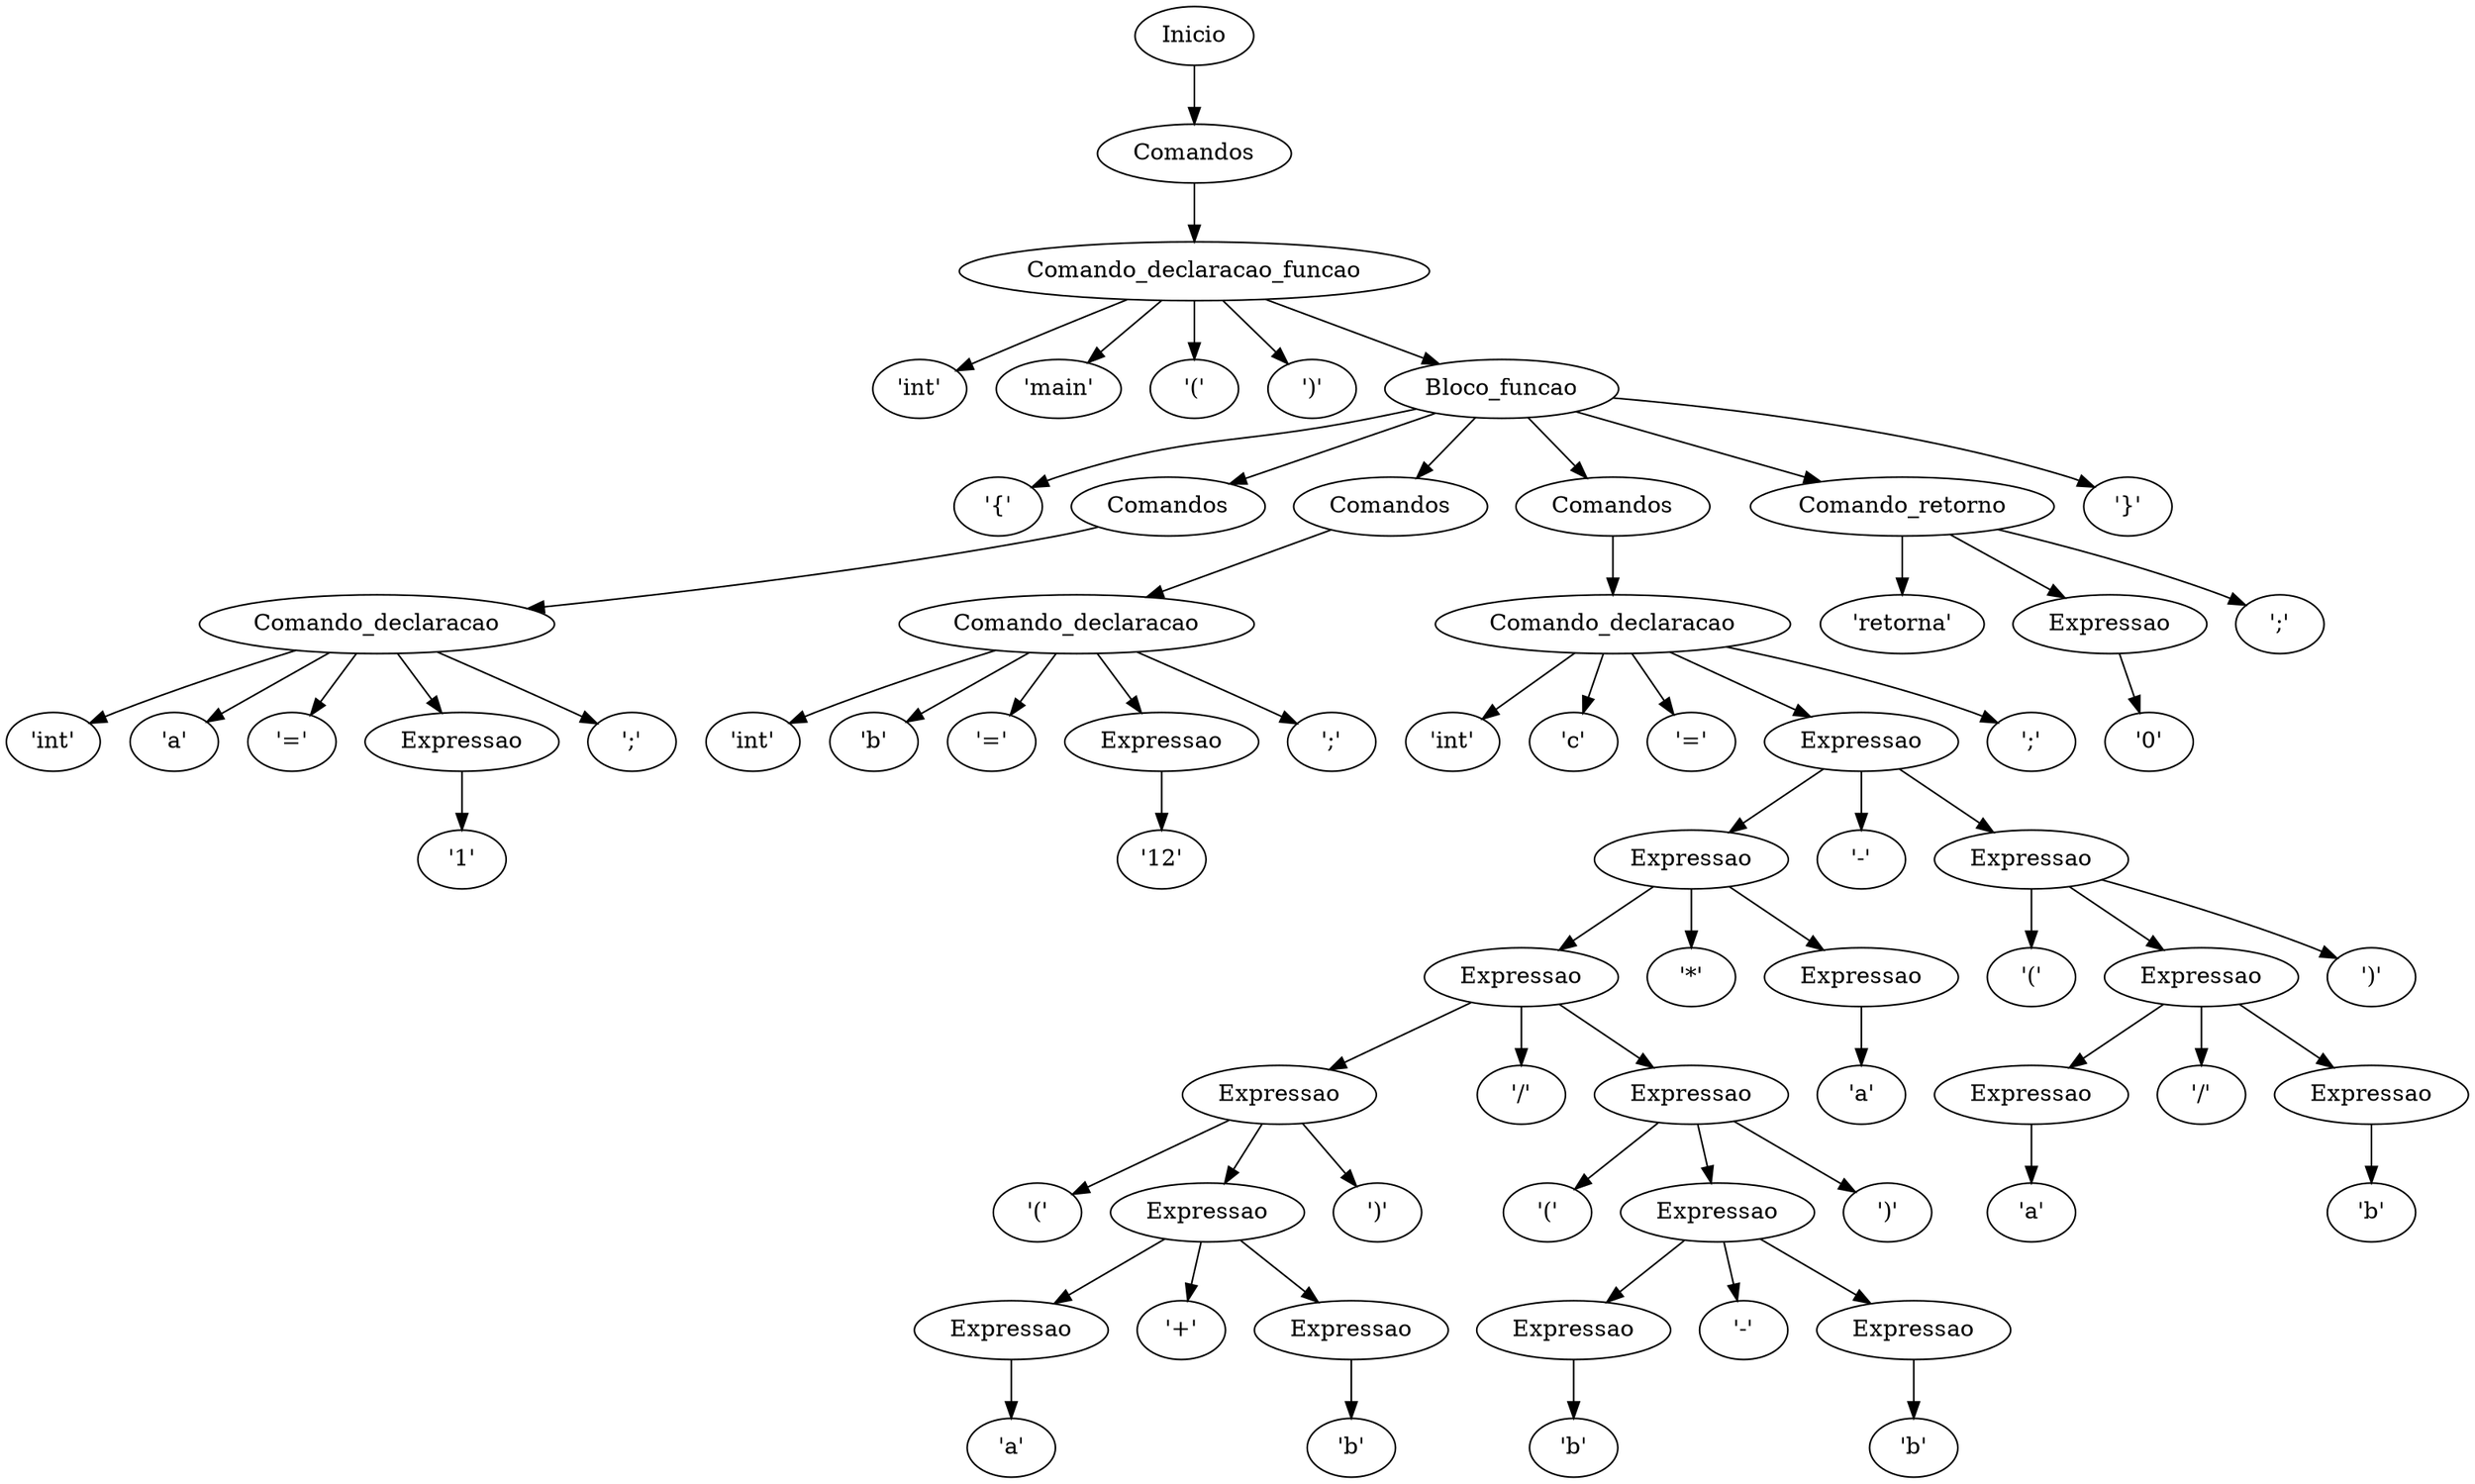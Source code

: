 digraph AST {
n0 [label="Inicio"];
n1 [label="Comandos"];
n2 [label="Comando_declaracao_funcao"];
n3 [label="'int'"];
n2 -> n3;
n4 [label="'main'"];
n2 -> n4;
n5 [label="'('"];
n2 -> n5;
n6 [label="')'"];
n2 -> n6;
n7 [label="Bloco_funcao"];
n8 [label="'{'"];
n7 -> n8;
n9 [label="Comandos"];
n10 [label="Comando_declaracao"];
n11 [label="'int'"];
n10 -> n11;
n12 [label="'a'"];
n10 -> n12;
n13 [label="'='"];
n10 -> n13;
n14 [label="Expressao"];
n15 [label="'1'"];
n14 -> n15;
n10 -> n14;
n16 [label="';'"];
n10 -> n16;
n9 -> n10;
n7 -> n9;
n17 [label="Comandos"];
n18 [label="Comando_declaracao"];
n19 [label="'int'"];
n18 -> n19;
n20 [label="'b'"];
n18 -> n20;
n21 [label="'='"];
n18 -> n21;
n22 [label="Expressao"];
n23 [label="'12'"];
n22 -> n23;
n18 -> n22;
n24 [label="';'"];
n18 -> n24;
n17 -> n18;
n7 -> n17;
n25 [label="Comandos"];
n26 [label="Comando_declaracao"];
n27 [label="'int'"];
n26 -> n27;
n28 [label="'c'"];
n26 -> n28;
n29 [label="'='"];
n26 -> n29;
n30 [label="Expressao"];
n31 [label="Expressao"];
n32 [label="Expressao"];
n33 [label="Expressao"];
n34 [label="'('"];
n33 -> n34;
n35 [label="Expressao"];
n36 [label="Expressao"];
n37 [label="'a'"];
n36 -> n37;
n35 -> n36;
n38 [label="'+'"];
n35 -> n38;
n39 [label="Expressao"];
n40 [label="'b'"];
n39 -> n40;
n35 -> n39;
n33 -> n35;
n41 [label="')'"];
n33 -> n41;
n32 -> n33;
n42 [label="'/'"];
n32 -> n42;
n43 [label="Expressao"];
n44 [label="'('"];
n43 -> n44;
n45 [label="Expressao"];
n46 [label="Expressao"];
n47 [label="'b'"];
n46 -> n47;
n45 -> n46;
n48 [label="'-'"];
n45 -> n48;
n49 [label="Expressao"];
n50 [label="'b'"];
n49 -> n50;
n45 -> n49;
n43 -> n45;
n51 [label="')'"];
n43 -> n51;
n32 -> n43;
n31 -> n32;
n52 [label="'*'"];
n31 -> n52;
n53 [label="Expressao"];
n54 [label="'a'"];
n53 -> n54;
n31 -> n53;
n30 -> n31;
n55 [label="'-'"];
n30 -> n55;
n56 [label="Expressao"];
n57 [label="'('"];
n56 -> n57;
n58 [label="Expressao"];
n59 [label="Expressao"];
n60 [label="'a'"];
n59 -> n60;
n58 -> n59;
n61 [label="'/'"];
n58 -> n61;
n62 [label="Expressao"];
n63 [label="'b'"];
n62 -> n63;
n58 -> n62;
n56 -> n58;
n64 [label="')'"];
n56 -> n64;
n30 -> n56;
n26 -> n30;
n65 [label="';'"];
n26 -> n65;
n25 -> n26;
n7 -> n25;
n66 [label="Comando_retorno"];
n67 [label="'retorna'"];
n66 -> n67;
n68 [label="Expressao"];
n69 [label="'0'"];
n68 -> n69;
n66 -> n68;
n70 [label="';'"];
n66 -> n70;
n7 -> n66;
n71 [label="'}'"];
n7 -> n71;
n2 -> n7;
n1 -> n2;
n0 -> n1;
}
